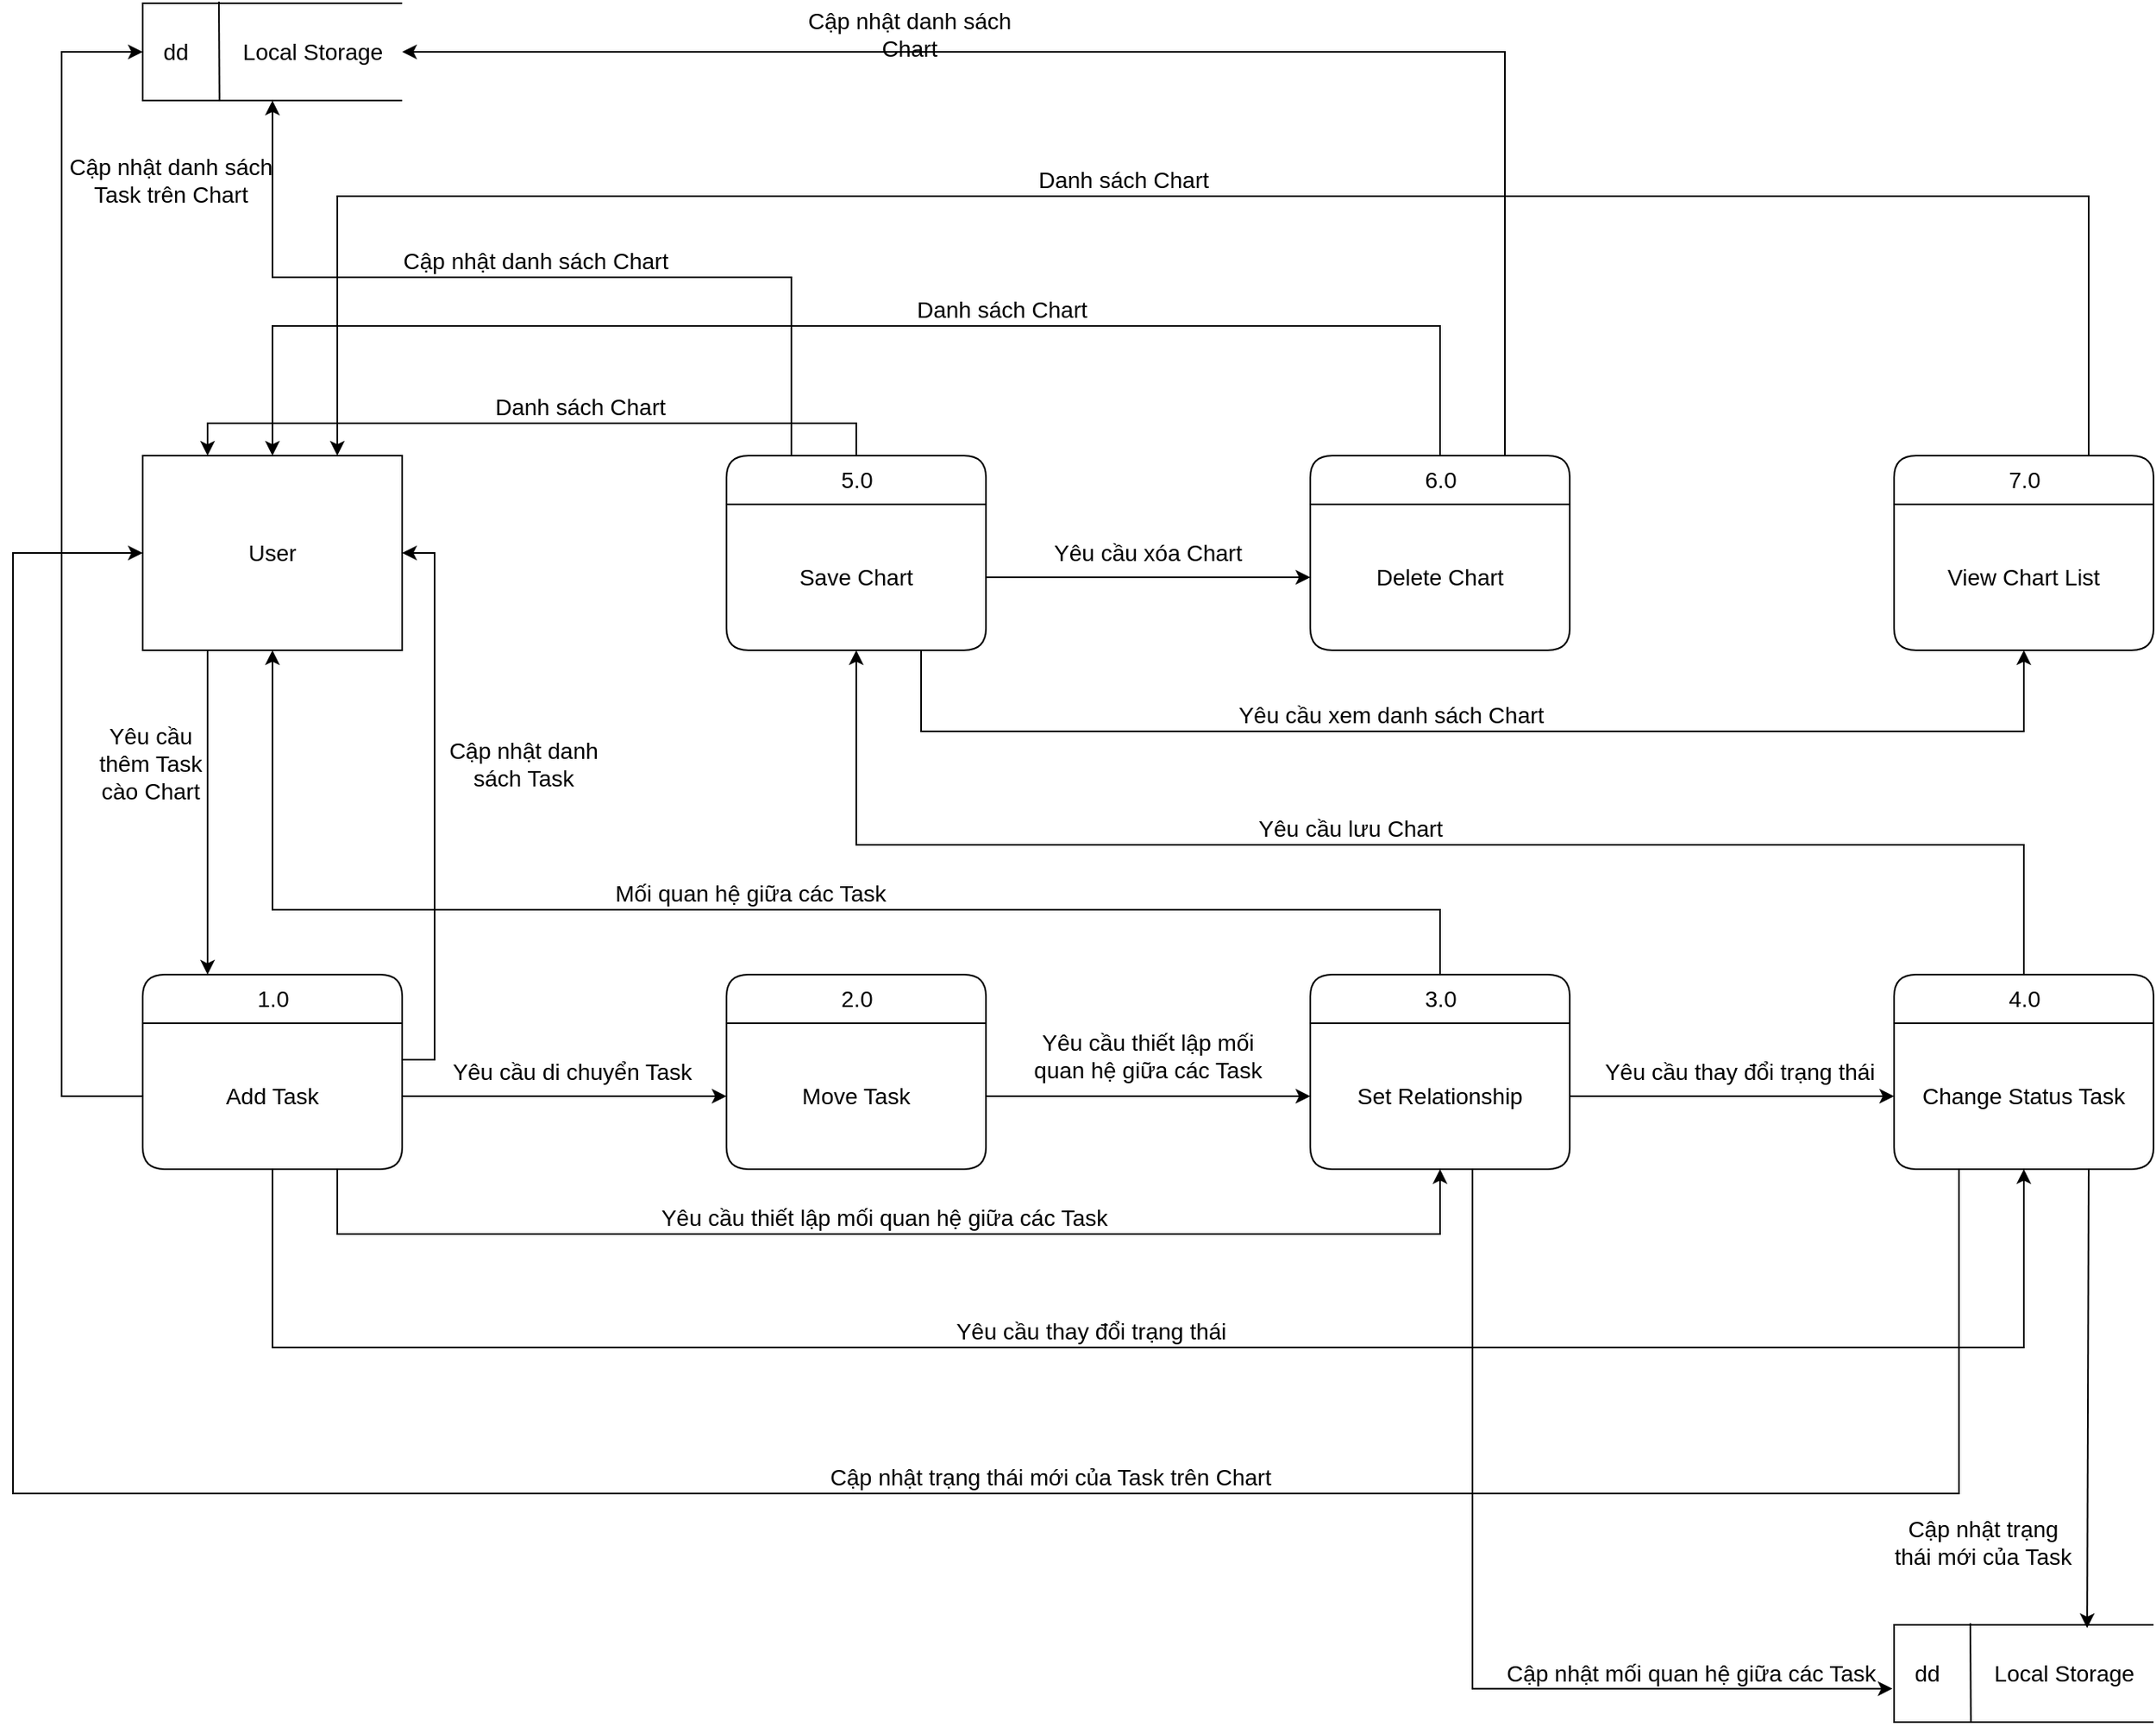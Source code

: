 <mxfile version="13.9.1" type="google"><diagram id="_BQMtgiCDpoPkJ7ZcNGc" name="Page-1"><mxGraphModel dx="1718" dy="1534" grid="1" gridSize="10" guides="1" tooltips="1" connect="1" arrows="1" fold="1" page="1" pageScale="1" pageWidth="850" pageHeight="1100" math="0" shadow="0"><root><mxCell id="0"/><mxCell id="1" parent="0"/><mxCell id="xN8Mty6XWuqz_9598_NU-20" style="edgeStyle=none;rounded=0;orthogonalLoop=1;jettySize=auto;html=1;exitX=0.25;exitY=1;exitDx=0;exitDy=0;entryX=0.25;entryY=0;entryDx=0;entryDy=0;fontSize=14;" edge="1" parent="1" source="xN8Mty6XWuqz_9598_NU-1" target="xN8Mty6XWuqz_9598_NU-10"><mxGeometry relative="1" as="geometry"/></mxCell><mxCell id="xN8Mty6XWuqz_9598_NU-1" value="User" style="rounded=0;whiteSpace=wrap;html=1;fontSize=14;" vertex="1" parent="1"><mxGeometry x="80" y="80" width="160" height="120" as="geometry"/></mxCell><mxCell id="xN8Mty6XWuqz_9598_NU-34" style="edgeStyle=orthogonalEdgeStyle;rounded=0;orthogonalLoop=1;jettySize=auto;html=1;exitX=0.5;exitY=0;exitDx=0;exitDy=0;entryX=0.5;entryY=0;entryDx=0;entryDy=0;fontSize=14;" edge="1" parent="1" source="xN8Mty6XWuqz_9598_NU-2" target="xN8Mty6XWuqz_9598_NU-1"><mxGeometry relative="1" as="geometry"><Array as="points"><mxPoint x="880"/><mxPoint x="160"/></Array></mxGeometry></mxCell><mxCell id="xN8Mty6XWuqz_9598_NU-62" style="edgeStyle=orthogonalEdgeStyle;rounded=0;orthogonalLoop=1;jettySize=auto;html=1;entryX=1;entryY=0.5;entryDx=0;entryDy=0;entryPerimeter=0;fontSize=14;" edge="1" parent="1" source="xN8Mty6XWuqz_9598_NU-2" target="xN8Mty6XWuqz_9598_NU-4"><mxGeometry relative="1" as="geometry"><Array as="points"><mxPoint x="920" y="-169"/></Array></mxGeometry></mxCell><mxCell id="xN8Mty6XWuqz_9598_NU-2" value="6.0" style="swimlane;childLayout=stackLayout;horizontal=1;startSize=30;horizontalStack=0;rounded=1;fontSize=14;fontStyle=0;strokeWidth=1;resizeParent=0;resizeLast=1;shadow=0;dashed=0;align=center;html=1;" vertex="1" parent="1"><mxGeometry x="800" y="80" width="160" height="120" as="geometry"/></mxCell><mxCell id="xN8Mty6XWuqz_9598_NU-18" value="Delete Chart" style="text;html=1;strokeColor=none;fillColor=none;align=center;verticalAlign=middle;whiteSpace=wrap;rounded=0;fontSize=14;" vertex="1" parent="xN8Mty6XWuqz_9598_NU-2"><mxGeometry y="30" width="160" height="90" as="geometry"/></mxCell><mxCell id="xN8Mty6XWuqz_9598_NU-3" value="" style="group;fontSize=14;" vertex="1" connectable="0" parent="1"><mxGeometry x="80" y="-200" width="160" height="61" as="geometry"/></mxCell><mxCell id="xN8Mty6XWuqz_9598_NU-4" value="&amp;nbsp; &amp;nbsp; &amp;nbsp; &amp;nbsp; &amp;nbsp; &amp;nbsp; &amp;nbsp; &amp;nbsp; &amp;nbsp; &amp;nbsp; &amp;nbsp; &amp;nbsp; &amp;nbsp; &amp;nbsp;&amp;nbsp;" style="strokeWidth=1;html=1;shape=mxgraph.flowchart.annotation_1;align=left;pointerEvents=1;fontSize=14;" vertex="1" parent="xN8Mty6XWuqz_9598_NU-3"><mxGeometry y="1" width="160" height="60" as="geometry"/></mxCell><mxCell id="xN8Mty6XWuqz_9598_NU-5" value="dd" style="endArrow=none;html=1;entryX=0.296;entryY=1.006;entryDx=0;entryDy=0;entryPerimeter=0;fontSize=14;" edge="1" parent="xN8Mty6XWuqz_9598_NU-3" target="xN8Mty6XWuqz_9598_NU-4"><mxGeometry x="0.005" y="-27" width="50" height="50" relative="1" as="geometry"><mxPoint x="47" as="sourcePoint"/><mxPoint x="120" y="-129" as="targetPoint"/><mxPoint as="offset"/></mxGeometry></mxCell><mxCell id="xN8Mty6XWuqz_9598_NU-55" value="Local Storage" style="text;html=1;strokeColor=none;fillColor=none;align=center;verticalAlign=middle;whiteSpace=wrap;rounded=0;fontSize=14;" vertex="1" parent="xN8Mty6XWuqz_9598_NU-3"><mxGeometry x="60" y="20.5" width="90" height="20" as="geometry"/></mxCell><mxCell id="xN8Mty6XWuqz_9598_NU-35" style="edgeStyle=orthogonalEdgeStyle;rounded=0;orthogonalLoop=1;jettySize=auto;html=1;exitX=0.5;exitY=0;exitDx=0;exitDy=0;entryX=0.25;entryY=0;entryDx=0;entryDy=0;fontSize=14;" edge="1" parent="1" source="xN8Mty6XWuqz_9598_NU-7" target="xN8Mty6XWuqz_9598_NU-1"><mxGeometry relative="1" as="geometry"/></mxCell><mxCell id="xN8Mty6XWuqz_9598_NU-59" style="edgeStyle=orthogonalEdgeStyle;rounded=0;orthogonalLoop=1;jettySize=auto;html=1;entryX=0.5;entryY=1;entryDx=0;entryDy=0;entryPerimeter=0;fontSize=14;" edge="1" parent="1" source="xN8Mty6XWuqz_9598_NU-7" target="xN8Mty6XWuqz_9598_NU-4"><mxGeometry relative="1" as="geometry"><Array as="points"><mxPoint x="480" y="-30"/><mxPoint x="160" y="-30"/></Array></mxGeometry></mxCell><mxCell id="xN8Mty6XWuqz_9598_NU-7" value="5.0" style="swimlane;childLayout=stackLayout;horizontal=1;startSize=30;horizontalStack=0;rounded=1;fontSize=14;fontStyle=0;strokeWidth=1;resizeParent=0;resizeLast=1;shadow=0;dashed=0;align=center;html=1;" vertex="1" parent="1"><mxGeometry x="440" y="80" width="160" height="120" as="geometry"/></mxCell><mxCell id="xN8Mty6XWuqz_9598_NU-17" value="Save Chart" style="text;html=1;strokeColor=none;fillColor=none;align=center;verticalAlign=middle;whiteSpace=wrap;rounded=0;fontSize=14;" vertex="1" parent="xN8Mty6XWuqz_9598_NU-7"><mxGeometry y="30" width="160" height="90" as="geometry"/></mxCell><mxCell id="xN8Mty6XWuqz_9598_NU-37" style="edgeStyle=orthogonalEdgeStyle;rounded=0;orthogonalLoop=1;jettySize=auto;html=1;entryX=0.5;entryY=1;entryDx=0;entryDy=0;fontSize=14;" edge="1" parent="1" source="xN8Mty6XWuqz_9598_NU-8" target="xN8Mty6XWuqz_9598_NU-1"><mxGeometry relative="1" as="geometry"><Array as="points"><mxPoint x="880" y="360"/><mxPoint x="160" y="360"/></Array></mxGeometry></mxCell><mxCell id="xN8Mty6XWuqz_9598_NU-8" value="3.0" style="swimlane;childLayout=stackLayout;horizontal=1;startSize=30;horizontalStack=0;rounded=1;fontSize=14;fontStyle=0;strokeWidth=1;resizeParent=0;resizeLast=1;shadow=0;dashed=0;align=center;html=1;" vertex="1" parent="1"><mxGeometry x="800" y="400" width="160" height="120" as="geometry"/></mxCell><mxCell id="xN8Mty6XWuqz_9598_NU-15" value="Set Relationship" style="text;html=1;strokeColor=none;fillColor=none;align=center;verticalAlign=middle;whiteSpace=wrap;rounded=0;fontSize=14;" vertex="1" parent="xN8Mty6XWuqz_9598_NU-8"><mxGeometry y="30" width="160" height="90" as="geometry"/></mxCell><mxCell id="xN8Mty6XWuqz_9598_NU-9" value="2.0" style="swimlane;childLayout=stackLayout;horizontal=1;startSize=30;horizontalStack=0;rounded=1;fontSize=14;fontStyle=0;strokeWidth=1;resizeParent=0;resizeLast=1;shadow=0;dashed=0;align=center;html=1;" vertex="1" parent="1"><mxGeometry x="440" y="400" width="160" height="120" as="geometry"/></mxCell><mxCell id="xN8Mty6XWuqz_9598_NU-14" value="Move Task" style="text;html=1;strokeColor=none;fillColor=none;align=center;verticalAlign=middle;whiteSpace=wrap;rounded=0;fontSize=14;" vertex="1" parent="xN8Mty6XWuqz_9598_NU-9"><mxGeometry y="30" width="160" height="90" as="geometry"/></mxCell><mxCell id="xN8Mty6XWuqz_9598_NU-10" value="1.0" style="swimlane;childLayout=stackLayout;horizontal=1;startSize=30;horizontalStack=0;rounded=1;fontSize=14;fontStyle=0;strokeWidth=1;resizeParent=0;resizeLast=1;shadow=0;dashed=0;align=center;html=1;" vertex="1" parent="1"><mxGeometry x="80" y="400" width="160" height="120" as="geometry"/></mxCell><mxCell id="xN8Mty6XWuqz_9598_NU-13" value="Add Task" style="text;html=1;strokeColor=none;fillColor=none;align=center;verticalAlign=middle;whiteSpace=wrap;rounded=0;fontSize=14;" vertex="1" parent="xN8Mty6XWuqz_9598_NU-10"><mxGeometry y="30" width="160" height="90" as="geometry"/></mxCell><mxCell id="xN8Mty6XWuqz_9598_NU-28" style="edgeStyle=orthogonalEdgeStyle;rounded=0;orthogonalLoop=1;jettySize=auto;html=1;exitX=0.5;exitY=0;exitDx=0;exitDy=0;entryX=0.5;entryY=1;entryDx=0;entryDy=0;fontSize=14;" edge="1" parent="1" source="xN8Mty6XWuqz_9598_NU-11" target="xN8Mty6XWuqz_9598_NU-17"><mxGeometry relative="1" as="geometry"><Array as="points"><mxPoint x="1240" y="320"/><mxPoint x="520" y="320"/></Array></mxGeometry></mxCell><mxCell id="xN8Mty6XWuqz_9598_NU-11" value="4.0" style="swimlane;childLayout=stackLayout;horizontal=1;startSize=30;horizontalStack=0;rounded=1;fontSize=14;fontStyle=0;strokeWidth=1;resizeParent=0;resizeLast=1;shadow=0;dashed=0;align=center;html=1;" vertex="1" parent="1"><mxGeometry x="1160" y="400" width="160" height="120" as="geometry"/></mxCell><mxCell id="xN8Mty6XWuqz_9598_NU-16" value="Change Status Task" style="text;html=1;strokeColor=none;fillColor=none;align=center;verticalAlign=middle;whiteSpace=wrap;rounded=0;fontSize=14;" vertex="1" parent="xN8Mty6XWuqz_9598_NU-11"><mxGeometry y="30" width="160" height="90" as="geometry"/></mxCell><mxCell id="xN8Mty6XWuqz_9598_NU-31" style="edgeStyle=orthogonalEdgeStyle;rounded=0;orthogonalLoop=1;jettySize=auto;html=1;exitX=0.75;exitY=0;exitDx=0;exitDy=0;entryX=0.75;entryY=0;entryDx=0;entryDy=0;fontSize=14;" edge="1" parent="1" source="xN8Mty6XWuqz_9598_NU-12" target="xN8Mty6XWuqz_9598_NU-1"><mxGeometry relative="1" as="geometry"><Array as="points"><mxPoint x="1280" y="-80"/><mxPoint x="200" y="-80"/></Array></mxGeometry></mxCell><mxCell id="xN8Mty6XWuqz_9598_NU-12" value="7.0" style="swimlane;childLayout=stackLayout;horizontal=1;startSize=30;horizontalStack=0;rounded=1;fontSize=14;fontStyle=0;strokeWidth=1;resizeParent=0;resizeLast=1;shadow=0;dashed=0;align=center;html=1;" vertex="1" parent="1"><mxGeometry x="1160" y="80" width="160" height="120" as="geometry"/></mxCell><mxCell id="xN8Mty6XWuqz_9598_NU-19" value="View Chart List" style="text;html=1;strokeColor=none;fillColor=none;align=center;verticalAlign=middle;whiteSpace=wrap;rounded=0;fontSize=14;" vertex="1" parent="xN8Mty6XWuqz_9598_NU-12"><mxGeometry y="30" width="160" height="90" as="geometry"/></mxCell><mxCell id="xN8Mty6XWuqz_9598_NU-21" style="edgeStyle=none;rounded=0;orthogonalLoop=1;jettySize=auto;html=1;exitX=1;exitY=0.5;exitDx=0;exitDy=0;entryX=0;entryY=0.5;entryDx=0;entryDy=0;fontSize=14;" edge="1" parent="1" source="xN8Mty6XWuqz_9598_NU-13" target="xN8Mty6XWuqz_9598_NU-14"><mxGeometry relative="1" as="geometry"/></mxCell><mxCell id="xN8Mty6XWuqz_9598_NU-23" style="edgeStyle=orthogonalEdgeStyle;rounded=0;orthogonalLoop=1;jettySize=auto;html=1;exitX=0.75;exitY=1;exitDx=0;exitDy=0;entryX=0.5;entryY=1;entryDx=0;entryDy=0;fontSize=14;" edge="1" parent="1" source="xN8Mty6XWuqz_9598_NU-13" target="xN8Mty6XWuqz_9598_NU-15"><mxGeometry relative="1" as="geometry"><Array as="points"><mxPoint x="200" y="560"/><mxPoint x="880" y="560"/></Array></mxGeometry></mxCell><mxCell id="xN8Mty6XWuqz_9598_NU-25" style="edgeStyle=orthogonalEdgeStyle;rounded=0;orthogonalLoop=1;jettySize=auto;html=1;entryX=0.5;entryY=1;entryDx=0;entryDy=0;fontSize=14;" edge="1" parent="1" source="xN8Mty6XWuqz_9598_NU-13" target="xN8Mty6XWuqz_9598_NU-16"><mxGeometry relative="1" as="geometry"><Array as="points"><mxPoint x="160" y="630"/><mxPoint x="1240" y="630"/></Array></mxGeometry></mxCell><mxCell id="xN8Mty6XWuqz_9598_NU-26" style="edgeStyle=orthogonalEdgeStyle;rounded=0;orthogonalLoop=1;jettySize=auto;html=1;exitX=1;exitY=0.5;exitDx=0;exitDy=0;entryX=0;entryY=0.5;entryDx=0;entryDy=0;fontSize=14;" edge="1" parent="1" source="xN8Mty6XWuqz_9598_NU-15" target="xN8Mty6XWuqz_9598_NU-16"><mxGeometry relative="1" as="geometry"/></mxCell><mxCell id="xN8Mty6XWuqz_9598_NU-27" style="edgeStyle=orthogonalEdgeStyle;rounded=0;orthogonalLoop=1;jettySize=auto;html=1;exitX=1;exitY=0.5;exitDx=0;exitDy=0;fontSize=14;" edge="1" parent="1" source="xN8Mty6XWuqz_9598_NU-14" target="xN8Mty6XWuqz_9598_NU-15"><mxGeometry relative="1" as="geometry"/></mxCell><mxCell id="xN8Mty6XWuqz_9598_NU-29" style="edgeStyle=orthogonalEdgeStyle;rounded=0;orthogonalLoop=1;jettySize=auto;html=1;exitX=1;exitY=0.5;exitDx=0;exitDy=0;entryX=0;entryY=0.5;entryDx=0;entryDy=0;fontSize=14;" edge="1" parent="1" source="xN8Mty6XWuqz_9598_NU-17" target="xN8Mty6XWuqz_9598_NU-18"><mxGeometry relative="1" as="geometry"/></mxCell><mxCell id="xN8Mty6XWuqz_9598_NU-32" style="edgeStyle=orthogonalEdgeStyle;rounded=0;orthogonalLoop=1;jettySize=auto;html=1;exitX=0.75;exitY=1;exitDx=0;exitDy=0;entryX=0.5;entryY=1;entryDx=0;entryDy=0;fontSize=14;" edge="1" parent="1" source="xN8Mty6XWuqz_9598_NU-17" target="xN8Mty6XWuqz_9598_NU-19"><mxGeometry relative="1" as="geometry"><Array as="points"><mxPoint x="560" y="250"/><mxPoint x="1240" y="250"/></Array></mxGeometry></mxCell><mxCell id="xN8Mty6XWuqz_9598_NU-36" style="edgeStyle=orthogonalEdgeStyle;rounded=0;orthogonalLoop=1;jettySize=auto;html=1;exitX=0.75;exitY=1;exitDx=0;exitDy=0;entryX=0;entryY=0.5;entryDx=0;entryDy=0;fontSize=14;" edge="1" parent="1" source="xN8Mty6XWuqz_9598_NU-16" target="xN8Mty6XWuqz_9598_NU-1"><mxGeometry relative="1" as="geometry"><Array as="points"><mxPoint x="1200" y="520"/><mxPoint x="1200" y="720"/><mxPoint y="720"/><mxPoint y="140"/></Array></mxGeometry></mxCell><mxCell id="xN8Mty6XWuqz_9598_NU-38" style="edgeStyle=orthogonalEdgeStyle;rounded=0;orthogonalLoop=1;jettySize=auto;html=1;exitX=1;exitY=0.25;exitDx=0;exitDy=0;entryX=1;entryY=0.5;entryDx=0;entryDy=0;fontSize=14;" edge="1" parent="1" source="xN8Mty6XWuqz_9598_NU-13" target="xN8Mty6XWuqz_9598_NU-1"><mxGeometry relative="1" as="geometry"/></mxCell><mxCell id="xN8Mty6XWuqz_9598_NU-39" value="Yêu cầu thêm Task cào Chart" style="text;html=1;strokeColor=none;fillColor=none;align=center;verticalAlign=middle;whiteSpace=wrap;rounded=0;fontSize=14;" vertex="1" parent="1"><mxGeometry x="50" y="260" width="70" height="20" as="geometry"/></mxCell><mxCell id="xN8Mty6XWuqz_9598_NU-40" value="Yêu cầu thay đổi trạng thái" style="text;html=1;strokeColor=none;fillColor=none;align=center;verticalAlign=middle;whiteSpace=wrap;rounded=0;fontSize=14;" vertex="1" parent="1"><mxGeometry x="570" y="610" width="190" height="20" as="geometry"/></mxCell><mxCell id="xN8Mty6XWuqz_9598_NU-41" value="Yêu cầu thiết lập mối quan hệ giữa các Task" style="text;html=1;strokeColor=none;fillColor=none;align=center;verticalAlign=middle;whiteSpace=wrap;rounded=0;fontSize=14;" vertex="1" parent="1"><mxGeometry x="395" y="540" width="285" height="20" as="geometry"/></mxCell><mxCell id="xN8Mty6XWuqz_9598_NU-42" value="Yêu cầu di chuyển Task" style="text;html=1;strokeColor=none;fillColor=none;align=center;verticalAlign=middle;whiteSpace=wrap;rounded=0;fontSize=14;" vertex="1" parent="1"><mxGeometry x="270" y="450" width="150" height="20" as="geometry"/></mxCell><mxCell id="xN8Mty6XWuqz_9598_NU-44" value="Yêu cầu thiết lập mối quan hệ giữa các Task" style="text;html=1;strokeColor=none;fillColor=none;align=center;verticalAlign=middle;whiteSpace=wrap;rounded=0;fontSize=14;" vertex="1" parent="1"><mxGeometry x="620" y="440" width="160" height="20" as="geometry"/></mxCell><mxCell id="xN8Mty6XWuqz_9598_NU-45" value="Cập nhật trạng thái mới của Task trên Chart" style="text;html=1;strokeColor=none;fillColor=none;align=center;verticalAlign=middle;whiteSpace=wrap;rounded=0;fontSize=14;" vertex="1" parent="1"><mxGeometry x="500" y="700" width="280" height="20" as="geometry"/></mxCell><mxCell id="xN8Mty6XWuqz_9598_NU-46" value="Cập nhật danh sách Task" style="text;html=1;strokeColor=none;fillColor=none;align=center;verticalAlign=middle;whiteSpace=wrap;rounded=0;fontSize=14;" vertex="1" parent="1"><mxGeometry x="260" y="260" width="110" height="20" as="geometry"/></mxCell><mxCell id="xN8Mty6XWuqz_9598_NU-47" value="Mối quan hệ giữa các Task" style="text;html=1;strokeColor=none;fillColor=none;align=center;verticalAlign=middle;whiteSpace=wrap;rounded=0;fontSize=14;" vertex="1" parent="1"><mxGeometry x="350" y="340" width="210" height="20" as="geometry"/></mxCell><mxCell id="xN8Mty6XWuqz_9598_NU-48" value="Yêu cầu thay đổi trạng thái" style="text;html=1;strokeColor=none;fillColor=none;align=center;verticalAlign=middle;whiteSpace=wrap;rounded=0;fontSize=14;" vertex="1" parent="1"><mxGeometry x="970" y="450" width="190" height="20" as="geometry"/></mxCell><mxCell id="xN8Mty6XWuqz_9598_NU-49" value="Yêu cầu lưu Chart" style="text;html=1;strokeColor=none;fillColor=none;align=center;verticalAlign=middle;whiteSpace=wrap;rounded=0;fontSize=14;" vertex="1" parent="1"><mxGeometry x="760" y="300" width="130" height="20" as="geometry"/></mxCell><mxCell id="xN8Mty6XWuqz_9598_NU-50" value="Yêu cầu xem danh sách Chart" style="text;html=1;strokeColor=none;fillColor=none;align=center;verticalAlign=middle;whiteSpace=wrap;rounded=0;fontSize=14;" vertex="1" parent="1"><mxGeometry x="750" y="230" width="200" height="20" as="geometry"/></mxCell><mxCell id="xN8Mty6XWuqz_9598_NU-51" value="Yêu cầu xóa Chart" style="text;html=1;strokeColor=none;fillColor=none;align=center;verticalAlign=middle;whiteSpace=wrap;rounded=0;fontSize=14;" vertex="1" parent="1"><mxGeometry x="630" y="130" width="140" height="20" as="geometry"/></mxCell><mxCell id="xN8Mty6XWuqz_9598_NU-52" value="Danh sách Chart" style="text;html=1;strokeColor=none;fillColor=none;align=center;verticalAlign=middle;whiteSpace=wrap;rounded=0;fontSize=14;" vertex="1" parent="1"><mxGeometry x="520" y="-20" width="180" height="20" as="geometry"/></mxCell><mxCell id="xN8Mty6XWuqz_9598_NU-53" value="Danh sách Chart&lt;br style=&quot;font-size: 14px;&quot;&gt;" style="text;html=1;strokeColor=none;fillColor=none;align=center;verticalAlign=middle;whiteSpace=wrap;rounded=0;fontSize=14;" vertex="1" parent="1"><mxGeometry x="260" y="40" width="180" height="20" as="geometry"/></mxCell><mxCell id="xN8Mty6XWuqz_9598_NU-54" value="Danh sách Chart" style="text;html=1;strokeColor=none;fillColor=none;align=center;verticalAlign=middle;whiteSpace=wrap;rounded=0;fontSize=14;" vertex="1" parent="1"><mxGeometry x="620" y="-100" width="130" height="20" as="geometry"/></mxCell><mxCell id="xN8Mty6XWuqz_9598_NU-57" style="edgeStyle=orthogonalEdgeStyle;rounded=0;orthogonalLoop=1;jettySize=auto;html=1;entryX=0;entryY=0.5;entryDx=0;entryDy=0;entryPerimeter=0;fontSize=14;" edge="1" parent="1" source="xN8Mty6XWuqz_9598_NU-13" target="xN8Mty6XWuqz_9598_NU-4"><mxGeometry relative="1" as="geometry"><Array as="points"><mxPoint x="30" y="475"/><mxPoint x="30" y="-169"/></Array></mxGeometry></mxCell><mxCell id="xN8Mty6XWuqz_9598_NU-58" value="Cập nhật danh sách Task trên Chart" style="text;html=1;strokeColor=none;fillColor=none;align=center;verticalAlign=middle;whiteSpace=wrap;rounded=0;fontSize=14;" vertex="1" parent="1"><mxGeometry x="25" y="-100" width="145" height="20" as="geometry"/></mxCell><mxCell id="xN8Mty6XWuqz_9598_NU-61" value="Cập nhật danh sách Chart" style="text;html=1;strokeColor=none;fillColor=none;align=center;verticalAlign=middle;whiteSpace=wrap;rounded=0;fontSize=14;" vertex="1" parent="1"><mxGeometry x="225" y="-50" width="195" height="20" as="geometry"/></mxCell><mxCell id="xN8Mty6XWuqz_9598_NU-63" value="Cập nhật danh sách Chart" style="text;html=1;strokeColor=none;fillColor=none;align=center;verticalAlign=middle;whiteSpace=wrap;rounded=0;fontSize=14;" vertex="1" parent="1"><mxGeometry x="478" y="-190" width="150" height="20" as="geometry"/></mxCell><mxCell id="xN8Mty6XWuqz_9598_NU-65" value="" style="group;fontSize=14;" vertex="1" connectable="0" parent="1"><mxGeometry x="1160" y="800" width="160" height="61" as="geometry"/></mxCell><mxCell id="xN8Mty6XWuqz_9598_NU-66" value="&amp;nbsp; &amp;nbsp; &amp;nbsp; &amp;nbsp; &amp;nbsp; &amp;nbsp; &amp;nbsp; &amp;nbsp; &amp;nbsp; &amp;nbsp; &amp;nbsp; &amp;nbsp; &amp;nbsp; &amp;nbsp;&amp;nbsp;" style="strokeWidth=1;html=1;shape=mxgraph.flowchart.annotation_1;align=left;pointerEvents=1;fontSize=14;" vertex="1" parent="xN8Mty6XWuqz_9598_NU-65"><mxGeometry y="1" width="160" height="60" as="geometry"/></mxCell><mxCell id="xN8Mty6XWuqz_9598_NU-67" value="dd" style="endArrow=none;html=1;entryX=0.296;entryY=1.006;entryDx=0;entryDy=0;entryPerimeter=0;fontSize=14;" edge="1" parent="xN8Mty6XWuqz_9598_NU-65" target="xN8Mty6XWuqz_9598_NU-66"><mxGeometry x="0.005" y="-27" width="50" height="50" relative="1" as="geometry"><mxPoint x="47" as="sourcePoint"/><mxPoint x="120" y="-129" as="targetPoint"/><mxPoint as="offset"/></mxGeometry></mxCell><mxCell id="xN8Mty6XWuqz_9598_NU-68" value="Local Storage" style="text;html=1;strokeColor=none;fillColor=none;align=center;verticalAlign=middle;whiteSpace=wrap;rounded=0;fontSize=14;" vertex="1" parent="xN8Mty6XWuqz_9598_NU-65"><mxGeometry x="60" y="20.5" width="90" height="20" as="geometry"/></mxCell><mxCell id="xN8Mty6XWuqz_9598_NU-72" style="edgeStyle=orthogonalEdgeStyle;rounded=0;orthogonalLoop=1;jettySize=auto;html=1;exitX=0.75;exitY=1;exitDx=0;exitDy=0;entryX=-0.006;entryY=0.656;entryDx=0;entryDy=0;entryPerimeter=0;fontSize=14;" edge="1" parent="1" source="xN8Mty6XWuqz_9598_NU-15" target="xN8Mty6XWuqz_9598_NU-66"><mxGeometry relative="1" as="geometry"><Array as="points"><mxPoint x="900" y="520"/><mxPoint x="900" y="840"/></Array></mxGeometry></mxCell><mxCell id="xN8Mty6XWuqz_9598_NU-73" value="Cập nhật mối quan hệ giữa các Task" style="text;html=1;strokeColor=none;fillColor=none;align=center;verticalAlign=middle;whiteSpace=wrap;rounded=0;fontSize=14;" vertex="1" parent="1"><mxGeometry x="915" y="820.5" width="240" height="20" as="geometry"/></mxCell><mxCell id="xN8Mty6XWuqz_9598_NU-74" style="edgeStyle=none;rounded=0;orthogonalLoop=1;jettySize=auto;html=1;exitX=0.75;exitY=1;exitDx=0;exitDy=0;entryX=0.744;entryY=0.033;entryDx=0;entryDy=0;entryPerimeter=0;fontSize=14;" edge="1" parent="1" source="xN8Mty6XWuqz_9598_NU-16" target="xN8Mty6XWuqz_9598_NU-66"><mxGeometry relative="1" as="geometry"/></mxCell><mxCell id="xN8Mty6XWuqz_9598_NU-75" value="Cập nhật trạng thái mới của Task" style="text;html=1;strokeColor=none;fillColor=none;align=center;verticalAlign=middle;whiteSpace=wrap;rounded=0;fontSize=14;" vertex="1" parent="1"><mxGeometry x="1155" y="740" width="120" height="20" as="geometry"/></mxCell></root></mxGraphModel></diagram></mxfile>
